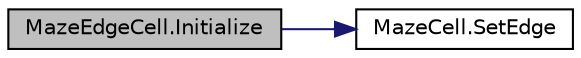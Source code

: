 digraph "MazeEdgeCell.Initialize"
{
  edge [fontname="Helvetica",fontsize="10",labelfontname="Helvetica",labelfontsize="10"];
  node [fontname="Helvetica",fontsize="10",shape=record];
  rankdir="LR";
  Node0 [label="MazeEdgeCell.Initialize",height=0.2,width=0.4,color="black", fillcolor="grey75", style="filled", fontcolor="black"];
  Node0 -> Node1 [color="midnightblue",fontsize="10",style="solid",fontname="Helvetica"];
  Node1 [label="MazeCell.SetEdge",height=0.2,width=0.4,color="black", fillcolor="white", style="filled",URL="$class_maze_cell.html#a53db4ea1555e6f45bf7c6ff9954d9faf",tooltip="Sets the specified edge as initialised. "];
}
